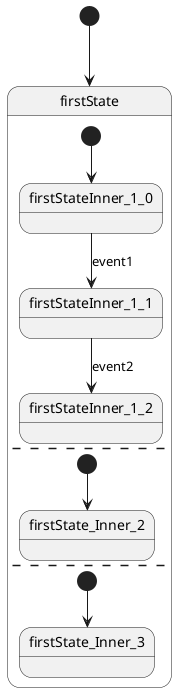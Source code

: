 @startuml
'scale 350 width
[*] --> firstState

state firstState{
    'Initial declared in mpl::list
    [*] --> firstStateInner_1_0
    'Substates under orthogonal<0>
    state firstStateInner_1_0 {

    }
    state firstStateInner_1_1 {

    }
    state firstStateInner_1_2 {

    }
    firstStateInner_1_0 --> firstStateInner_1_1 : event1
    firstStateInner_1_1 --> firstStateInner_1_2 : event2

    --
    'Initial declared in mpl::list
    [*] --> firstState_Inner_2
    'Substates under orthogonal<1>
    state firstState_Inner_2{

    }
    --
    'Initial declared in mpl::list
    [*] --> firstState_Inner_3
    'Substates under orthogonal<2>
    state firstState_Inner_3{
        
    }
}
@enduml